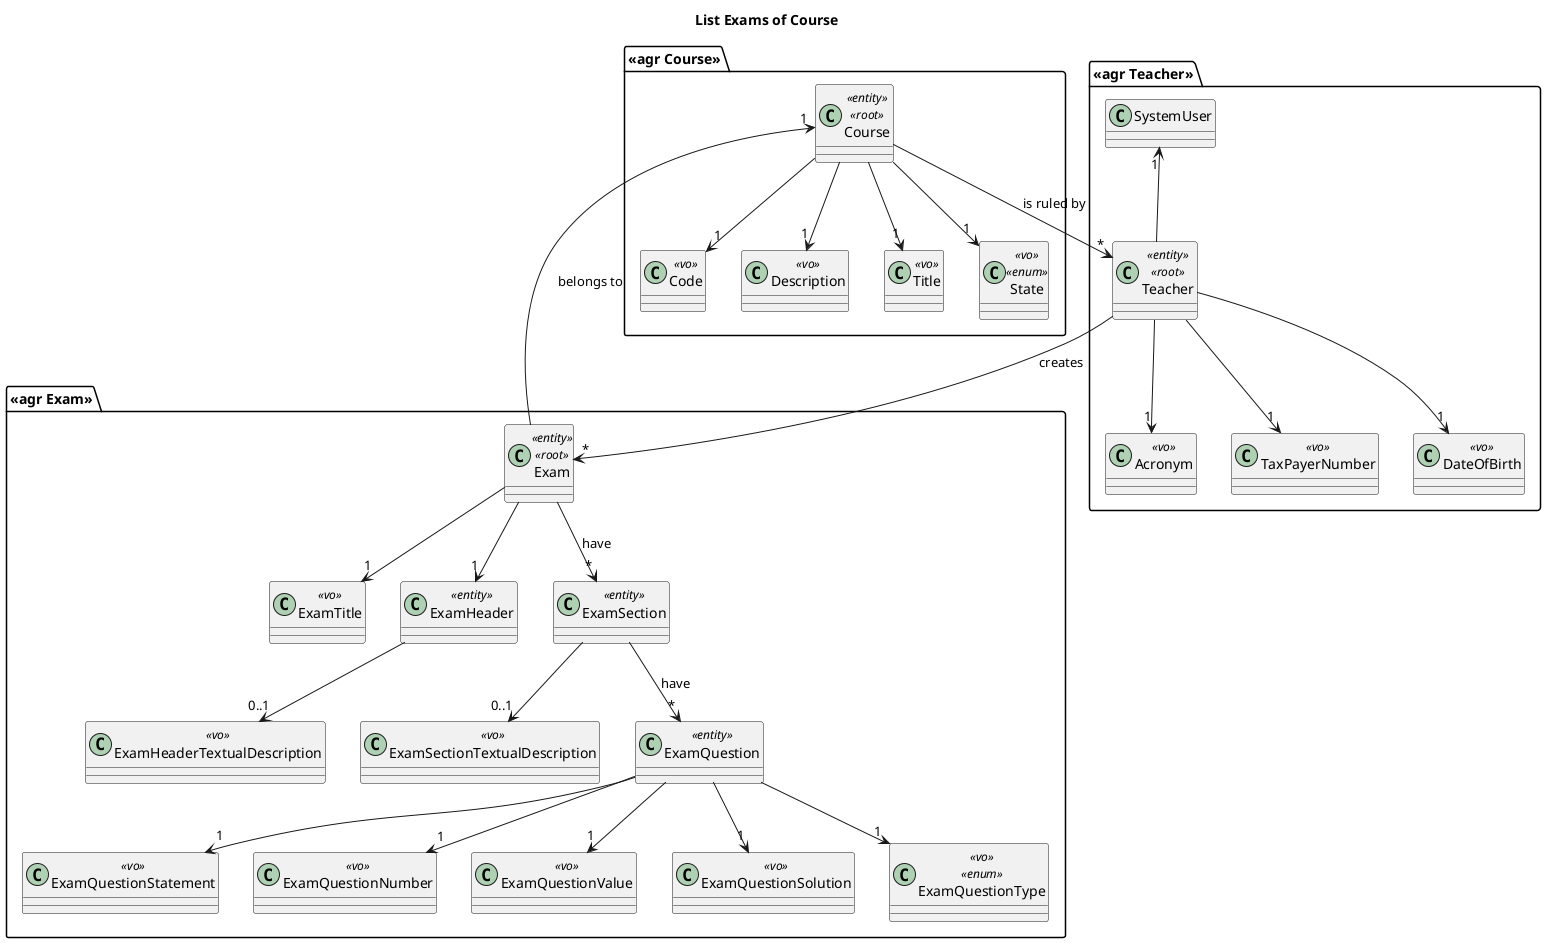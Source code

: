 @startuml

title List Exams of Course


package "<<agr Teacher>>"{

    class Teacher<<entity>><<root>>{}
    class Acronym<<vo>>{}
    class TaxPayerNumber<<vo>>{}
    class DateOfBirth<<vo>>{}

    SystemUser "1" <-- Teacher
    Teacher -down-> "1" Acronym
    Teacher --> "1" DateOfBirth
    Teacher --> "1" TaxPayerNumber
}

package "<<agr Course>>"{
    class Course<<entity>><<root>>{}
    class Code <<vo>>
    class Description<<vo>>{}
    class Title<<vo>>{}
    class State<<vo>><<enum>>{}

    Course  --> "1" State
    Course  -down-> "1" Title
    Course  -down-> "1" Description
    Course  -down-> "1" Code
    Course --> "*" Teacher : is ruled by


}

package "<<agr Exam>>"{
    class Exam  <<entity>><<root>> {}
    class ExamTitle <<vo>>{}
    class ExamHeader <<entity>>{}
    class ExamHeaderTextualDescription <<vo>>{}
    class ExamSection <<entity>>{}
    class ExamSectionTextualDescription <<vo>>{}
    class ExamQuestion <<entity>>{}
    class ExamQuestionStatement <<vo>>{}
    class ExamQuestionNumber <<vo>>{}
    class ExamQuestionValue <<vo>>{}
    class ExamQuestionSolution<<vo>>{}
    class ExamQuestionType <<vo>><<enum>>{}

    Teacher --> "*" Exam : creates
    Exam --> "1" ExamTitle
    Exam --> "1" ExamHeader
    ExamHeader --> "0..1" ExamHeaderTextualDescription
    Exam --> "*" ExamSection : have
    ExamSection --> "0..1" ExamSectionTextualDescription
    ExamQuestion --> "1" ExamQuestionValue
    ExamQuestion --> "1" ExamQuestionNumber
    ExamSection --> "*" ExamQuestion : have
    ExamQuestion --> "1" ExamQuestionSolution
    ExamQuestion --> "1" ExamQuestionType
    ExamQuestion --> "1" ExamQuestionStatement
    Exam --> "1" Course : belongs to
}

@enduml